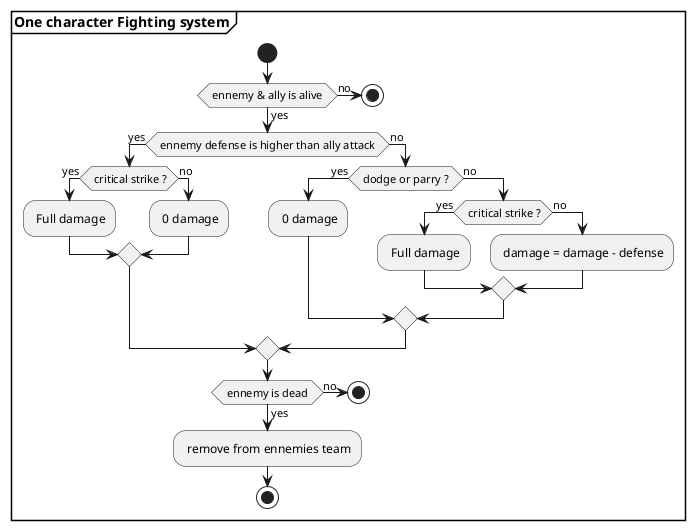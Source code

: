 @startuml fighting System
partition "**One character Fighting system**"
start


if ( ennemy & ally is alive ) then (yes)
    if ( ennemy defense is higher than ally attack ) then (yes)
        if ( critical strike ?) then (yes)
            : Full damage;
        else (no)
            : 0 damage;
        endif
    else (no)
        if ( dodge or parry ? ) then (yes)
            : 0 damage;
        else (no)
            if ( critical strike ?) then (yes)
            : Full damage;
            else (no)
                : damage = damage - defense;
            endif
        endif
    endif
else (no)
    stop

endif

if ( ennemy is dead ) then (yes)
    : remove from ennemies team;
else (no)
    stop
    
endif
stop
@enduml